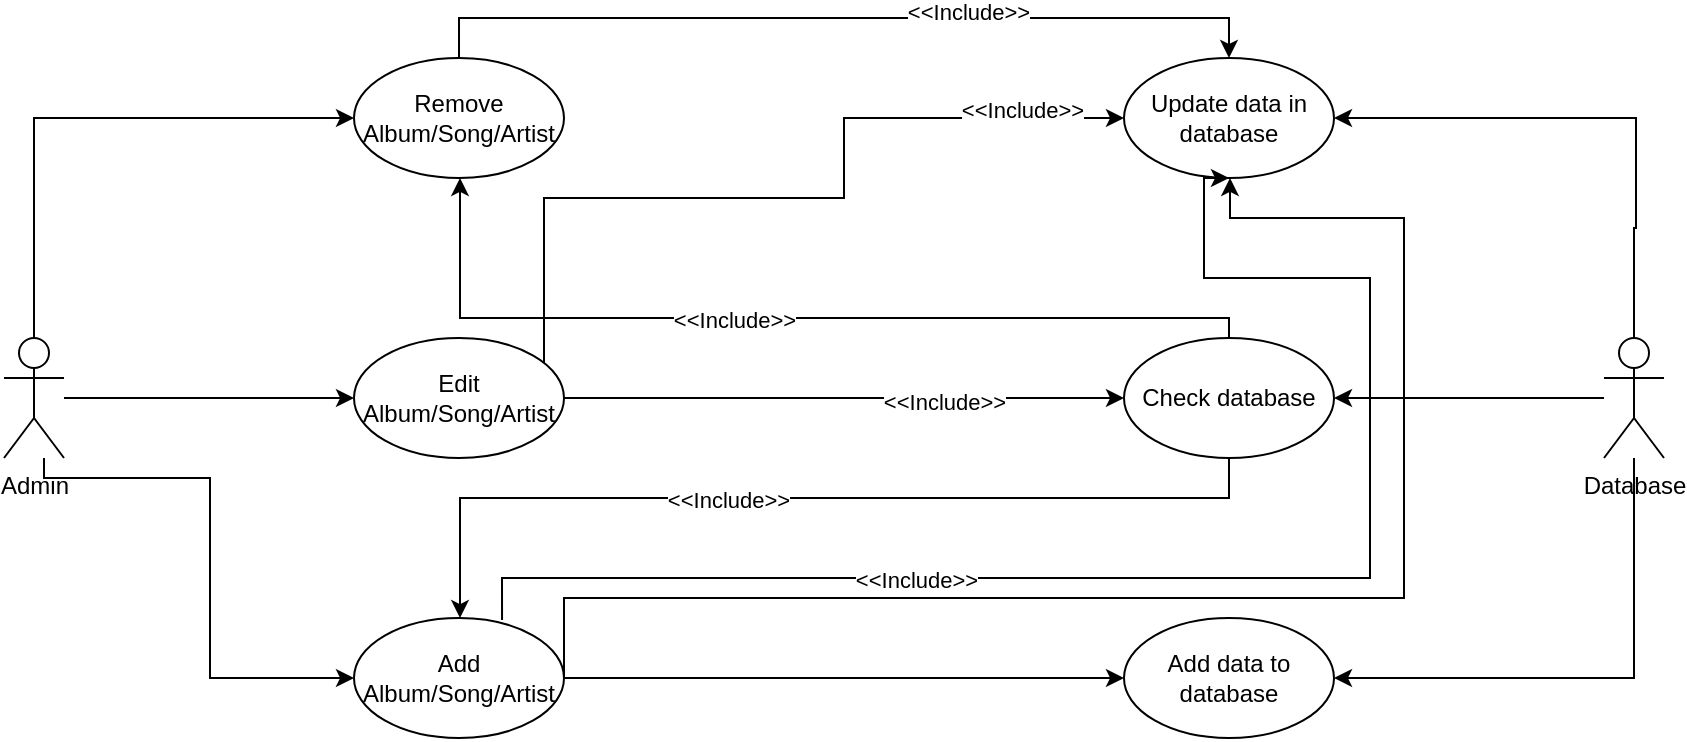 <mxfile version="24.6.4" type="device">
  <diagram name="Page-1" id="ySq6xIZtZc053uFZHLBr">
    <mxGraphModel dx="2924" dy="1106" grid="1" gridSize="10" guides="1" tooltips="1" connect="1" arrows="1" fold="1" page="1" pageScale="1" pageWidth="850" pageHeight="1100" math="0" shadow="0">
      <root>
        <mxCell id="0" />
        <mxCell id="1" parent="0" />
        <mxCell id="PGLlm-XSVWdrXsgSDEaG-43" value="" style="edgeStyle=orthogonalEdgeStyle;rounded=0;orthogonalLoop=1;jettySize=auto;html=1;" edge="1" parent="1" source="PGLlm-XSVWdrXsgSDEaG-2" target="PGLlm-XSVWdrXsgSDEaG-14">
          <mxGeometry relative="1" as="geometry">
            <mxPoint x="745" y="120" as="targetPoint" />
            <Array as="points">
              <mxPoint x="745" y="175" />
              <mxPoint x="746" y="175" />
              <mxPoint x="746" y="120" />
            </Array>
          </mxGeometry>
        </mxCell>
        <mxCell id="PGLlm-XSVWdrXsgSDEaG-45" value="" style="edgeStyle=orthogonalEdgeStyle;rounded=0;orthogonalLoop=1;jettySize=auto;html=1;entryX=1;entryY=0.5;entryDx=0;entryDy=0;" edge="1" parent="1" source="PGLlm-XSVWdrXsgSDEaG-2" target="PGLlm-XSVWdrXsgSDEaG-16">
          <mxGeometry relative="1" as="geometry">
            <mxPoint x="745" y="400" as="targetPoint" />
            <Array as="points">
              <mxPoint x="745" y="400" />
            </Array>
          </mxGeometry>
        </mxCell>
        <mxCell id="PGLlm-XSVWdrXsgSDEaG-47" value="" style="edgeStyle=orthogonalEdgeStyle;rounded=0;orthogonalLoop=1;jettySize=auto;html=1;entryX=1;entryY=0.5;entryDx=0;entryDy=0;" edge="1" parent="1" source="PGLlm-XSVWdrXsgSDEaG-2" target="PGLlm-XSVWdrXsgSDEaG-15">
          <mxGeometry relative="1" as="geometry">
            <mxPoint x="635" y="260" as="targetPoint" />
          </mxGeometry>
        </mxCell>
        <mxCell id="PGLlm-XSVWdrXsgSDEaG-2" value="Database" style="shape=umlActor;verticalLabelPosition=bottom;verticalAlign=top;html=1;outlineConnect=0;" vertex="1" parent="1">
          <mxGeometry x="730" y="230" width="30" height="60" as="geometry" />
        </mxCell>
        <mxCell id="PGLlm-XSVWdrXsgSDEaG-18" value="" style="edgeStyle=orthogonalEdgeStyle;rounded=0;orthogonalLoop=1;jettySize=auto;html=1;entryX=0;entryY=0.5;entryDx=0;entryDy=0;" edge="1" parent="1" source="PGLlm-XSVWdrXsgSDEaG-3" target="PGLlm-XSVWdrXsgSDEaG-9">
          <mxGeometry relative="1" as="geometry">
            <Array as="points">
              <mxPoint x="-50" y="300" />
              <mxPoint x="33" y="300" />
              <mxPoint x="33" y="400" />
            </Array>
          </mxGeometry>
        </mxCell>
        <mxCell id="PGLlm-XSVWdrXsgSDEaG-20" value="" style="edgeStyle=orthogonalEdgeStyle;rounded=0;orthogonalLoop=1;jettySize=auto;html=1;entryX=0;entryY=0.5;entryDx=0;entryDy=0;" edge="1" parent="1" source="PGLlm-XSVWdrXsgSDEaG-3" target="PGLlm-XSVWdrXsgSDEaG-8">
          <mxGeometry relative="1" as="geometry">
            <mxPoint x="55" y="260" as="targetPoint" />
          </mxGeometry>
        </mxCell>
        <mxCell id="PGLlm-XSVWdrXsgSDEaG-22" value="" style="edgeStyle=orthogonalEdgeStyle;rounded=0;orthogonalLoop=1;jettySize=auto;html=1;entryX=0;entryY=0.5;entryDx=0;entryDy=0;" edge="1" parent="1" source="PGLlm-XSVWdrXsgSDEaG-3" target="PGLlm-XSVWdrXsgSDEaG-7">
          <mxGeometry relative="1" as="geometry">
            <mxPoint x="-55" y="110" as="targetPoint" />
            <Array as="points">
              <mxPoint x="-55" y="120" />
            </Array>
          </mxGeometry>
        </mxCell>
        <mxCell id="PGLlm-XSVWdrXsgSDEaG-3" value="Admin" style="shape=umlActor;verticalLabelPosition=bottom;verticalAlign=top;html=1;outlineConnect=0;" vertex="1" parent="1">
          <mxGeometry x="-70" y="230" width="30" height="60" as="geometry" />
        </mxCell>
        <mxCell id="PGLlm-XSVWdrXsgSDEaG-53" value="" style="edgeStyle=orthogonalEdgeStyle;rounded=0;orthogonalLoop=1;jettySize=auto;html=1;entryX=0.5;entryY=0;entryDx=0;entryDy=0;" edge="1" parent="1" source="PGLlm-XSVWdrXsgSDEaG-7" target="PGLlm-XSVWdrXsgSDEaG-14">
          <mxGeometry relative="1" as="geometry">
            <mxPoint x="342.5" y="120" as="targetPoint" />
            <Array as="points">
              <mxPoint x="158" y="70" />
              <mxPoint x="543" y="70" />
            </Array>
          </mxGeometry>
        </mxCell>
        <mxCell id="PGLlm-XSVWdrXsgSDEaG-54" value="&amp;lt;&amp;lt;Include&amp;gt;&amp;gt;" style="edgeLabel;html=1;align=center;verticalAlign=middle;resizable=0;points=[];" vertex="1" connectable="0" parent="PGLlm-XSVWdrXsgSDEaG-53">
          <mxGeometry x="0.292" y="3" relative="1" as="geometry">
            <mxPoint as="offset" />
          </mxGeometry>
        </mxCell>
        <mxCell id="PGLlm-XSVWdrXsgSDEaG-7" value="&lt;div&gt;Remove&lt;/div&gt;&lt;div&gt;Album/Song/Artist&lt;br&gt;&lt;/div&gt;" style="ellipse;whiteSpace=wrap;html=1;" vertex="1" parent="1">
          <mxGeometry x="105" y="90" width="105" height="60" as="geometry" />
        </mxCell>
        <mxCell id="PGLlm-XSVWdrXsgSDEaG-31" value="" style="edgeStyle=orthogonalEdgeStyle;rounded=0;orthogonalLoop=1;jettySize=auto;html=1;entryX=0;entryY=0.5;entryDx=0;entryDy=0;" edge="1" parent="1" source="PGLlm-XSVWdrXsgSDEaG-8" target="PGLlm-XSVWdrXsgSDEaG-14">
          <mxGeometry relative="1" as="geometry">
            <Array as="points">
              <mxPoint x="200" y="160" />
              <mxPoint x="350" y="160" />
              <mxPoint x="350" y="120" />
            </Array>
          </mxGeometry>
        </mxCell>
        <mxCell id="PGLlm-XSVWdrXsgSDEaG-32" value="&amp;lt;&amp;lt;Include&amp;gt;&amp;gt;" style="edgeLabel;html=1;align=center;verticalAlign=middle;resizable=0;points=[];" vertex="1" connectable="0" parent="PGLlm-XSVWdrXsgSDEaG-31">
          <mxGeometry x="0.753" y="4" relative="1" as="geometry">
            <mxPoint as="offset" />
          </mxGeometry>
        </mxCell>
        <mxCell id="PGLlm-XSVWdrXsgSDEaG-8" value="&lt;div&gt;Edit&lt;/div&gt;&lt;div&gt;Album/Song/Artist&lt;br&gt;&lt;/div&gt;" style="ellipse;whiteSpace=wrap;html=1;" vertex="1" parent="1">
          <mxGeometry x="105" y="230" width="105" height="60" as="geometry" />
        </mxCell>
        <mxCell id="PGLlm-XSVWdrXsgSDEaG-34" value="" style="edgeStyle=orthogonalEdgeStyle;rounded=0;orthogonalLoop=1;jettySize=auto;html=1;entryX=0;entryY=0.5;entryDx=0;entryDy=0;strokeColor=default;" edge="1" parent="1" source="PGLlm-XSVWdrXsgSDEaG-9" target="PGLlm-XSVWdrXsgSDEaG-16">
          <mxGeometry relative="1" as="geometry">
            <mxPoint x="342.5" y="400" as="targetPoint" />
          </mxGeometry>
        </mxCell>
        <mxCell id="PGLlm-XSVWdrXsgSDEaG-36" value="" style="edgeStyle=orthogonalEdgeStyle;rounded=0;orthogonalLoop=1;jettySize=auto;html=1;" edge="1" parent="1" source="PGLlm-XSVWdrXsgSDEaG-9" target="PGLlm-XSVWdrXsgSDEaG-14">
          <mxGeometry relative="1" as="geometry">
            <Array as="points">
              <mxPoint x="210" y="360" />
              <mxPoint x="630" y="360" />
              <mxPoint x="630" y="170" />
              <mxPoint x="543" y="170" />
            </Array>
          </mxGeometry>
        </mxCell>
        <mxCell id="PGLlm-XSVWdrXsgSDEaG-9" value="&lt;div&gt;Add&lt;/div&gt;&lt;div&gt;Album/Song/Artist&lt;br&gt;&lt;/div&gt;" style="ellipse;whiteSpace=wrap;html=1;" vertex="1" parent="1">
          <mxGeometry x="105" y="370" width="105" height="60" as="geometry" />
        </mxCell>
        <mxCell id="PGLlm-XSVWdrXsgSDEaG-14" value="Update data in database" style="ellipse;whiteSpace=wrap;html=1;" vertex="1" parent="1">
          <mxGeometry x="490" y="90" width="105" height="60" as="geometry" />
        </mxCell>
        <mxCell id="PGLlm-XSVWdrXsgSDEaG-25" value="" style="edgeStyle=orthogonalEdgeStyle;rounded=0;orthogonalLoop=1;jettySize=auto;html=1;exitX=1;exitY=0.5;exitDx=0;exitDy=0;" edge="1" parent="1" source="PGLlm-XSVWdrXsgSDEaG-8" target="PGLlm-XSVWdrXsgSDEaG-15">
          <mxGeometry relative="1" as="geometry">
            <mxPoint x="310" y="290" as="sourcePoint" />
            <mxPoint x="357.5" y="260" as="targetPoint" />
          </mxGeometry>
        </mxCell>
        <mxCell id="PGLlm-XSVWdrXsgSDEaG-29" value="&amp;lt;&amp;lt;Include&amp;gt;&amp;gt;" style="edgeLabel;html=1;align=center;verticalAlign=middle;resizable=0;points=[];" vertex="1" connectable="0" parent="PGLlm-XSVWdrXsgSDEaG-25">
          <mxGeometry x="0.357" y="-2" relative="1" as="geometry">
            <mxPoint as="offset" />
          </mxGeometry>
        </mxCell>
        <mxCell id="PGLlm-XSVWdrXsgSDEaG-26" value="" style="edgeStyle=orthogonalEdgeStyle;rounded=0;orthogonalLoop=1;jettySize=auto;html=1;" edge="1" parent="1" source="PGLlm-XSVWdrXsgSDEaG-15" target="PGLlm-XSVWdrXsgSDEaG-7">
          <mxGeometry relative="1" as="geometry">
            <Array as="points">
              <mxPoint x="543" y="220" />
              <mxPoint x="158" y="220" />
            </Array>
          </mxGeometry>
        </mxCell>
        <mxCell id="PGLlm-XSVWdrXsgSDEaG-28" value="&amp;lt;&amp;lt;Include&amp;gt;&amp;gt;" style="edgeLabel;html=1;align=center;verticalAlign=middle;resizable=0;points=[];" vertex="1" connectable="0" parent="PGLlm-XSVWdrXsgSDEaG-26">
          <mxGeometry x="0.109" y="1" relative="1" as="geometry">
            <mxPoint as="offset" />
          </mxGeometry>
        </mxCell>
        <mxCell id="PGLlm-XSVWdrXsgSDEaG-27" value="" style="edgeStyle=orthogonalEdgeStyle;rounded=0;orthogonalLoop=1;jettySize=auto;html=1;" edge="1" parent="1" source="PGLlm-XSVWdrXsgSDEaG-15" target="PGLlm-XSVWdrXsgSDEaG-9">
          <mxGeometry relative="1" as="geometry">
            <Array as="points">
              <mxPoint x="543" y="310" />
              <mxPoint x="158" y="310" />
            </Array>
          </mxGeometry>
        </mxCell>
        <mxCell id="PGLlm-XSVWdrXsgSDEaG-30" value="&amp;lt;&amp;lt;Include&amp;gt;&amp;gt;" style="edgeLabel;html=1;align=center;verticalAlign=middle;resizable=0;points=[];" vertex="1" connectable="0" parent="PGLlm-XSVWdrXsgSDEaG-27">
          <mxGeometry x="0.169" y="1" relative="1" as="geometry">
            <mxPoint x="1" as="offset" />
          </mxGeometry>
        </mxCell>
        <mxCell id="PGLlm-XSVWdrXsgSDEaG-15" value="Check database" style="ellipse;whiteSpace=wrap;html=1;" vertex="1" parent="1">
          <mxGeometry x="490" y="230" width="105" height="60" as="geometry" />
        </mxCell>
        <mxCell id="PGLlm-XSVWdrXsgSDEaG-16" value="Add data to database" style="ellipse;whiteSpace=wrap;html=1;" vertex="1" parent="1">
          <mxGeometry x="490" y="370" width="105" height="60" as="geometry" />
        </mxCell>
        <mxCell id="PGLlm-XSVWdrXsgSDEaG-38" value="" style="edgeStyle=orthogonalEdgeStyle;rounded=0;orthogonalLoop=1;jettySize=auto;html=1;entryX=0.5;entryY=1;entryDx=0;entryDy=0;exitX=0.705;exitY=0.017;exitDx=0;exitDy=0;exitPerimeter=0;" edge="1" parent="1" source="PGLlm-XSVWdrXsgSDEaG-9" target="PGLlm-XSVWdrXsgSDEaG-14">
          <mxGeometry relative="1" as="geometry">
            <mxPoint x="180.37" y="350" as="sourcePoint" />
            <mxPoint x="578.37" y="90" as="targetPoint" />
            <Array as="points">
              <mxPoint x="179" y="350" />
              <mxPoint x="613" y="350" />
              <mxPoint x="613" y="200" />
              <mxPoint x="530" y="200" />
              <mxPoint x="530" y="150" />
            </Array>
          </mxGeometry>
        </mxCell>
        <mxCell id="PGLlm-XSVWdrXsgSDEaG-40" value="&amp;lt;&amp;lt;Include&amp;gt;&amp;gt;" style="edgeLabel;html=1;align=center;verticalAlign=middle;resizable=0;points=[];" vertex="1" connectable="0" parent="PGLlm-XSVWdrXsgSDEaG-38">
          <mxGeometry x="-0.394" y="-1" relative="1" as="geometry">
            <mxPoint as="offset" />
          </mxGeometry>
        </mxCell>
      </root>
    </mxGraphModel>
  </diagram>
</mxfile>
